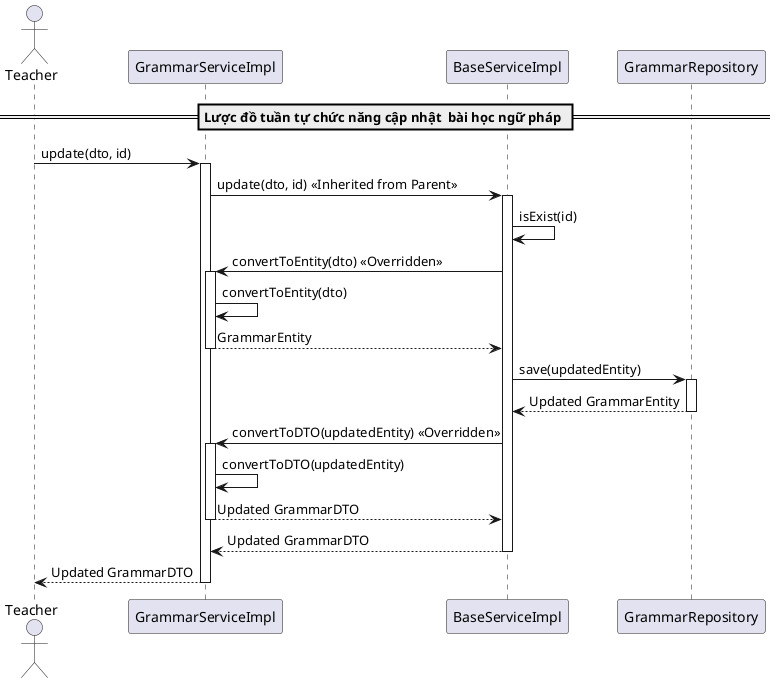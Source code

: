 @startuml updateGrammar

actor Teacher
participant "GrammarServiceImpl" as GrammarService
participant "BaseServiceImpl" as BaseService
participant "GrammarRepository" as Repository


== Lược đồ tuần tự chức năng cập nhật  bài học ngữ pháp ==
Teacher -> GrammarService: update(dto, id)
activate GrammarService

GrammarService -> BaseService: update(dto, id) << Inherited from Parent >>
activate BaseService

BaseService -> BaseService: isExist(id)

BaseService -> GrammarService: convertToEntity(dto) << Overridden >>
activate GrammarService
GrammarService -> GrammarService: convertToEntity(dto)
GrammarService --> BaseService: GrammarEntity
deactivate GrammarService

BaseService -> Repository: save(updatedEntity)
activate Repository
Repository --> BaseService: Updated GrammarEntity
deactivate Repository

BaseService -> GrammarService: convertToDTO(updatedEntity) << Overridden >>
activate GrammarService
GrammarService -> GrammarService: convertToDTO(updatedEntity)
GrammarService --> BaseService: Updated GrammarDTO
deactivate GrammarService

BaseService --> GrammarService: Updated GrammarDTO
deactivate BaseService

GrammarService --> Teacher: Updated GrammarDTO
deactivate GrammarService

@enduml
